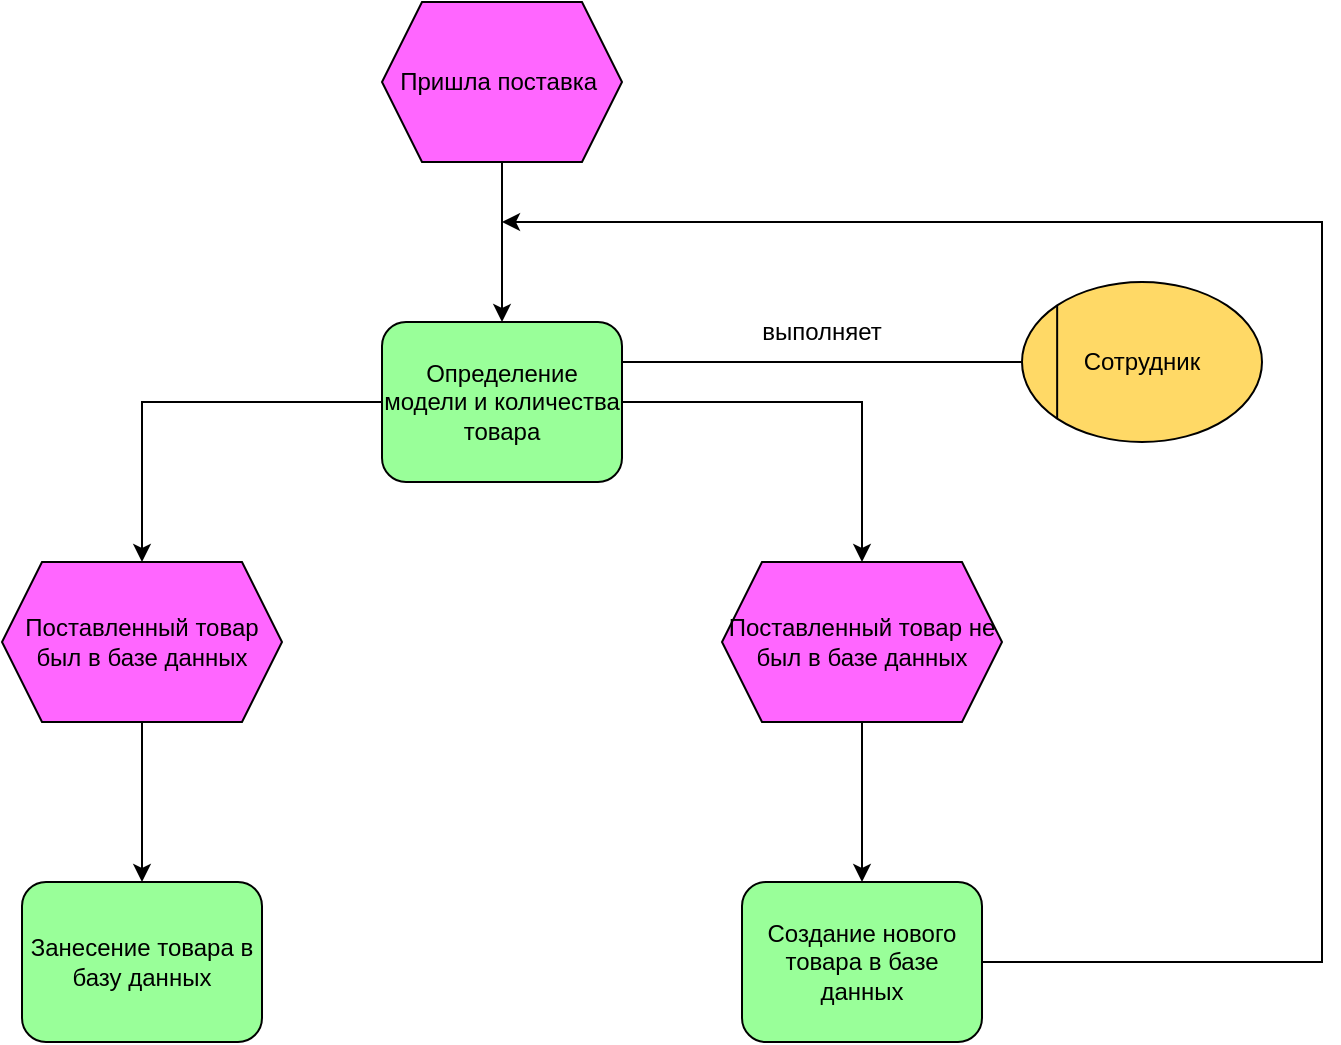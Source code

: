 <mxfile version="22.1.11" type="github">
  <diagram name="Страница — 1" id="INVGBPt_VYmLyctggFGg">
    <mxGraphModel dx="1728" dy="950" grid="1" gridSize="10" guides="1" tooltips="1" connect="1" arrows="1" fold="1" page="1" pageScale="1" pageWidth="827" pageHeight="1169" math="0" shadow="0">
      <root>
        <mxCell id="0" />
        <mxCell id="1" parent="0" />
        <mxCell id="-x4PVFEpAmjkInHYJLnl-1" value="Пришла поставка&amp;nbsp;" style="shape=hexagon;perimeter=hexagonPerimeter2;whiteSpace=wrap;html=1;fixedSize=1;fillColor=#FF66FF;strokeColor=#000000;" parent="1" vertex="1">
          <mxGeometry x="320" y="40" width="120" height="80" as="geometry" />
        </mxCell>
        <mxCell id="-x4PVFEpAmjkInHYJLnl-2" value="" style="endArrow=classic;html=1;rounded=0;exitX=0.5;exitY=1;exitDx=0;exitDy=0;" parent="1" source="-x4PVFEpAmjkInHYJLnl-1" edge="1">
          <mxGeometry width="50" height="50" relative="1" as="geometry">
            <mxPoint x="430" y="460" as="sourcePoint" />
            <mxPoint x="380" y="200" as="targetPoint" />
          </mxGeometry>
        </mxCell>
        <mxCell id="-x4PVFEpAmjkInHYJLnl-3" value="Занесение товара в базу данных" style="rounded=1;whiteSpace=wrap;html=1;fillColor=#99FF99;" parent="1" vertex="1">
          <mxGeometry x="140" y="480" width="120" height="80" as="geometry" />
        </mxCell>
        <mxCell id="-x4PVFEpAmjkInHYJLnl-15" value="Поставленный товар был в базе данных" style="shape=hexagon;perimeter=hexagonPerimeter2;whiteSpace=wrap;html=1;fixedSize=1;fillColor=#FF66FF;" parent="1" vertex="1">
          <mxGeometry x="130" y="320" width="140" height="80" as="geometry" />
        </mxCell>
        <mxCell id="QIBEkFyhhaOV1atE6DGL-1" value="Определение модели и количества товара" style="rounded=1;whiteSpace=wrap;html=1;fillColor=#99FF99;" vertex="1" parent="1">
          <mxGeometry x="320" y="200" width="120" height="80" as="geometry" />
        </mxCell>
        <mxCell id="QIBEkFyhhaOV1atE6DGL-2" value="" style="endArrow=classic;html=1;rounded=0;entryX=0.5;entryY=0;entryDx=0;entryDy=0;exitX=0;exitY=0.5;exitDx=0;exitDy=0;" edge="1" parent="1" source="QIBEkFyhhaOV1atE6DGL-1" target="-x4PVFEpAmjkInHYJLnl-15">
          <mxGeometry width="50" height="50" relative="1" as="geometry">
            <mxPoint x="390" y="610" as="sourcePoint" />
            <mxPoint x="440" y="560" as="targetPoint" />
            <Array as="points">
              <mxPoint x="200" y="240" />
            </Array>
          </mxGeometry>
        </mxCell>
        <mxCell id="QIBEkFyhhaOV1atE6DGL-3" value="Поставленный товар не был в базе данных" style="shape=hexagon;perimeter=hexagonPerimeter2;whiteSpace=wrap;html=1;fixedSize=1;fillColor=#FF66FF;" vertex="1" parent="1">
          <mxGeometry x="490" y="320" width="140" height="80" as="geometry" />
        </mxCell>
        <mxCell id="QIBEkFyhhaOV1atE6DGL-4" value="" style="endArrow=classic;html=1;rounded=0;entryX=0.5;entryY=0;entryDx=0;entryDy=0;exitX=1;exitY=0.5;exitDx=0;exitDy=0;" edge="1" parent="1" source="QIBEkFyhhaOV1atE6DGL-1" target="QIBEkFyhhaOV1atE6DGL-3">
          <mxGeometry width="50" height="50" relative="1" as="geometry">
            <mxPoint x="390" y="610" as="sourcePoint" />
            <mxPoint x="440" y="560" as="targetPoint" />
            <Array as="points">
              <mxPoint x="560" y="240" />
            </Array>
          </mxGeometry>
        </mxCell>
        <mxCell id="QIBEkFyhhaOV1atE6DGL-5" value="" style="endArrow=classic;html=1;rounded=0;exitX=0.5;exitY=1;exitDx=0;exitDy=0;entryX=0.5;entryY=0;entryDx=0;entryDy=0;" edge="1" parent="1" source="-x4PVFEpAmjkInHYJLnl-15" target="-x4PVFEpAmjkInHYJLnl-3">
          <mxGeometry width="50" height="50" relative="1" as="geometry">
            <mxPoint x="390" y="610" as="sourcePoint" />
            <mxPoint x="440" y="560" as="targetPoint" />
          </mxGeometry>
        </mxCell>
        <mxCell id="QIBEkFyhhaOV1atE6DGL-6" value="Создание нового товара в базе данных" style="rounded=1;whiteSpace=wrap;html=1;fillColor=#99FF99;" vertex="1" parent="1">
          <mxGeometry x="500" y="480" width="120" height="80" as="geometry" />
        </mxCell>
        <mxCell id="QIBEkFyhhaOV1atE6DGL-7" value="" style="endArrow=classic;html=1;rounded=0;exitX=0.5;exitY=1;exitDx=0;exitDy=0;entryX=0.5;entryY=0;entryDx=0;entryDy=0;" edge="1" parent="1" source="QIBEkFyhhaOV1atE6DGL-3" target="QIBEkFyhhaOV1atE6DGL-6">
          <mxGeometry width="50" height="50" relative="1" as="geometry">
            <mxPoint x="390" y="610" as="sourcePoint" />
            <mxPoint x="440" y="560" as="targetPoint" />
          </mxGeometry>
        </mxCell>
        <mxCell id="QIBEkFyhhaOV1atE6DGL-8" value="Сотрудник" style="ellipse;whiteSpace=wrap;html=1;fillColor=#FFD966;" vertex="1" parent="1">
          <mxGeometry x="640" y="180" width="120" height="80" as="geometry" />
        </mxCell>
        <mxCell id="QIBEkFyhhaOV1atE6DGL-9" value="" style="endArrow=none;html=1;rounded=0;entryX=0;entryY=0;entryDx=0;entryDy=0;exitX=0;exitY=1;exitDx=0;exitDy=0;" edge="1" parent="1" source="QIBEkFyhhaOV1atE6DGL-8" target="QIBEkFyhhaOV1atE6DGL-8">
          <mxGeometry width="50" height="50" relative="1" as="geometry">
            <mxPoint x="390" y="610" as="sourcePoint" />
            <mxPoint x="440" y="560" as="targetPoint" />
          </mxGeometry>
        </mxCell>
        <mxCell id="QIBEkFyhhaOV1atE6DGL-10" value="" style="endArrow=none;html=1;rounded=0;entryX=0;entryY=0.5;entryDx=0;entryDy=0;exitX=1;exitY=0.25;exitDx=0;exitDy=0;" edge="1" parent="1" source="QIBEkFyhhaOV1atE6DGL-1" target="QIBEkFyhhaOV1atE6DGL-8">
          <mxGeometry width="50" height="50" relative="1" as="geometry">
            <mxPoint x="390" y="610" as="sourcePoint" />
            <mxPoint x="440" y="560" as="targetPoint" />
          </mxGeometry>
        </mxCell>
        <mxCell id="QIBEkFyhhaOV1atE6DGL-11" value="выполняет" style="text;html=1;strokeColor=none;fillColor=none;align=center;verticalAlign=middle;whiteSpace=wrap;rounded=0;" vertex="1" parent="1">
          <mxGeometry x="510" y="190" width="60" height="30" as="geometry" />
        </mxCell>
        <mxCell id="QIBEkFyhhaOV1atE6DGL-13" value="" style="endArrow=classic;html=1;rounded=0;exitX=1;exitY=0.5;exitDx=0;exitDy=0;" edge="1" parent="1" source="QIBEkFyhhaOV1atE6DGL-6">
          <mxGeometry width="50" height="50" relative="1" as="geometry">
            <mxPoint x="570" y="410" as="sourcePoint" />
            <mxPoint x="380" y="150" as="targetPoint" />
            <Array as="points">
              <mxPoint x="790" y="520" />
              <mxPoint x="790" y="150" />
            </Array>
          </mxGeometry>
        </mxCell>
      </root>
    </mxGraphModel>
  </diagram>
</mxfile>
